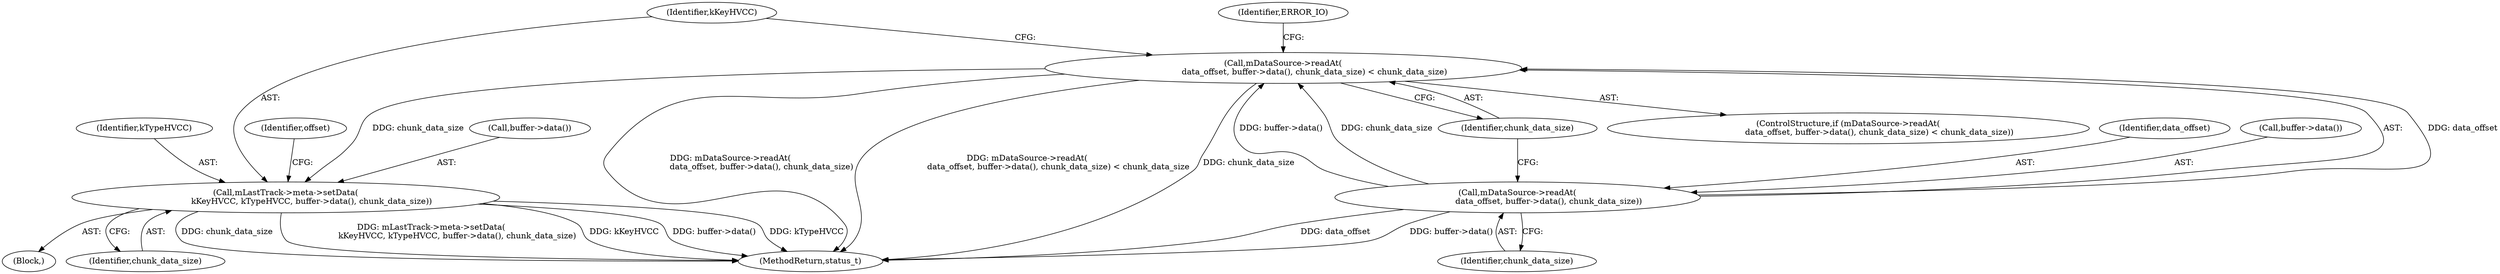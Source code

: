 digraph "0_Android_f4a88c8ed4f8186b3d6e2852993e063fc33ff231@API" {
"1002169" [label="(Call,mDataSource->readAt(\n                        data_offset, buffer->data(), chunk_data_size) < chunk_data_size)"];
"1002170" [label="(Call,mDataSource->readAt(\n                        data_offset, buffer->data(), chunk_data_size))"];
"1002178" [label="(Call,mLastTrack->meta->setData(\n                    kKeyHVCC, kTypeHVCC, buffer->data(), chunk_data_size))"];
"1002185" [label="(Identifier,offset)"];
"1002171" [label="(Identifier,data_offset)"];
"1002172" [label="(Call,buffer->data())"];
"1002181" [label="(Call,buffer->data())"];
"1002178" [label="(Call,mLastTrack->meta->setData(\n                    kKeyHVCC, kTypeHVCC, buffer->data(), chunk_data_size))"];
"1002173" [label="(Identifier,chunk_data_size)"];
"1002162" [label="(Block,)"];
"1002168" [label="(ControlStructure,if (mDataSource->readAt(\n                        data_offset, buffer->data(), chunk_data_size) < chunk_data_size))"];
"1002179" [label="(Identifier,kKeyHVCC)"];
"1002182" [label="(Identifier,chunk_data_size)"];
"1002180" [label="(Identifier,kTypeHVCC)"];
"1002169" [label="(Call,mDataSource->readAt(\n                        data_offset, buffer->data(), chunk_data_size) < chunk_data_size)"];
"1002170" [label="(Call,mDataSource->readAt(\n                        data_offset, buffer->data(), chunk_data_size))"];
"1002174" [label="(Identifier,chunk_data_size)"];
"1002177" [label="(Identifier,ERROR_IO)"];
"1002911" [label="(MethodReturn,status_t)"];
"1002169" -> "1002168"  [label="AST: "];
"1002169" -> "1002174"  [label="CFG: "];
"1002170" -> "1002169"  [label="AST: "];
"1002174" -> "1002169"  [label="AST: "];
"1002177" -> "1002169"  [label="CFG: "];
"1002179" -> "1002169"  [label="CFG: "];
"1002169" -> "1002911"  [label="DDG: chunk_data_size"];
"1002169" -> "1002911"  [label="DDG: mDataSource->readAt(\n                        data_offset, buffer->data(), chunk_data_size)"];
"1002169" -> "1002911"  [label="DDG: mDataSource->readAt(\n                        data_offset, buffer->data(), chunk_data_size) < chunk_data_size"];
"1002170" -> "1002169"  [label="DDG: data_offset"];
"1002170" -> "1002169"  [label="DDG: buffer->data()"];
"1002170" -> "1002169"  [label="DDG: chunk_data_size"];
"1002169" -> "1002178"  [label="DDG: chunk_data_size"];
"1002170" -> "1002173"  [label="CFG: "];
"1002171" -> "1002170"  [label="AST: "];
"1002172" -> "1002170"  [label="AST: "];
"1002173" -> "1002170"  [label="AST: "];
"1002174" -> "1002170"  [label="CFG: "];
"1002170" -> "1002911"  [label="DDG: data_offset"];
"1002170" -> "1002911"  [label="DDG: buffer->data()"];
"1002178" -> "1002162"  [label="AST: "];
"1002178" -> "1002182"  [label="CFG: "];
"1002179" -> "1002178"  [label="AST: "];
"1002180" -> "1002178"  [label="AST: "];
"1002181" -> "1002178"  [label="AST: "];
"1002182" -> "1002178"  [label="AST: "];
"1002185" -> "1002178"  [label="CFG: "];
"1002178" -> "1002911"  [label="DDG: chunk_data_size"];
"1002178" -> "1002911"  [label="DDG: mLastTrack->meta->setData(\n                    kKeyHVCC, kTypeHVCC, buffer->data(), chunk_data_size)"];
"1002178" -> "1002911"  [label="DDG: kKeyHVCC"];
"1002178" -> "1002911"  [label="DDG: buffer->data()"];
"1002178" -> "1002911"  [label="DDG: kTypeHVCC"];
}
